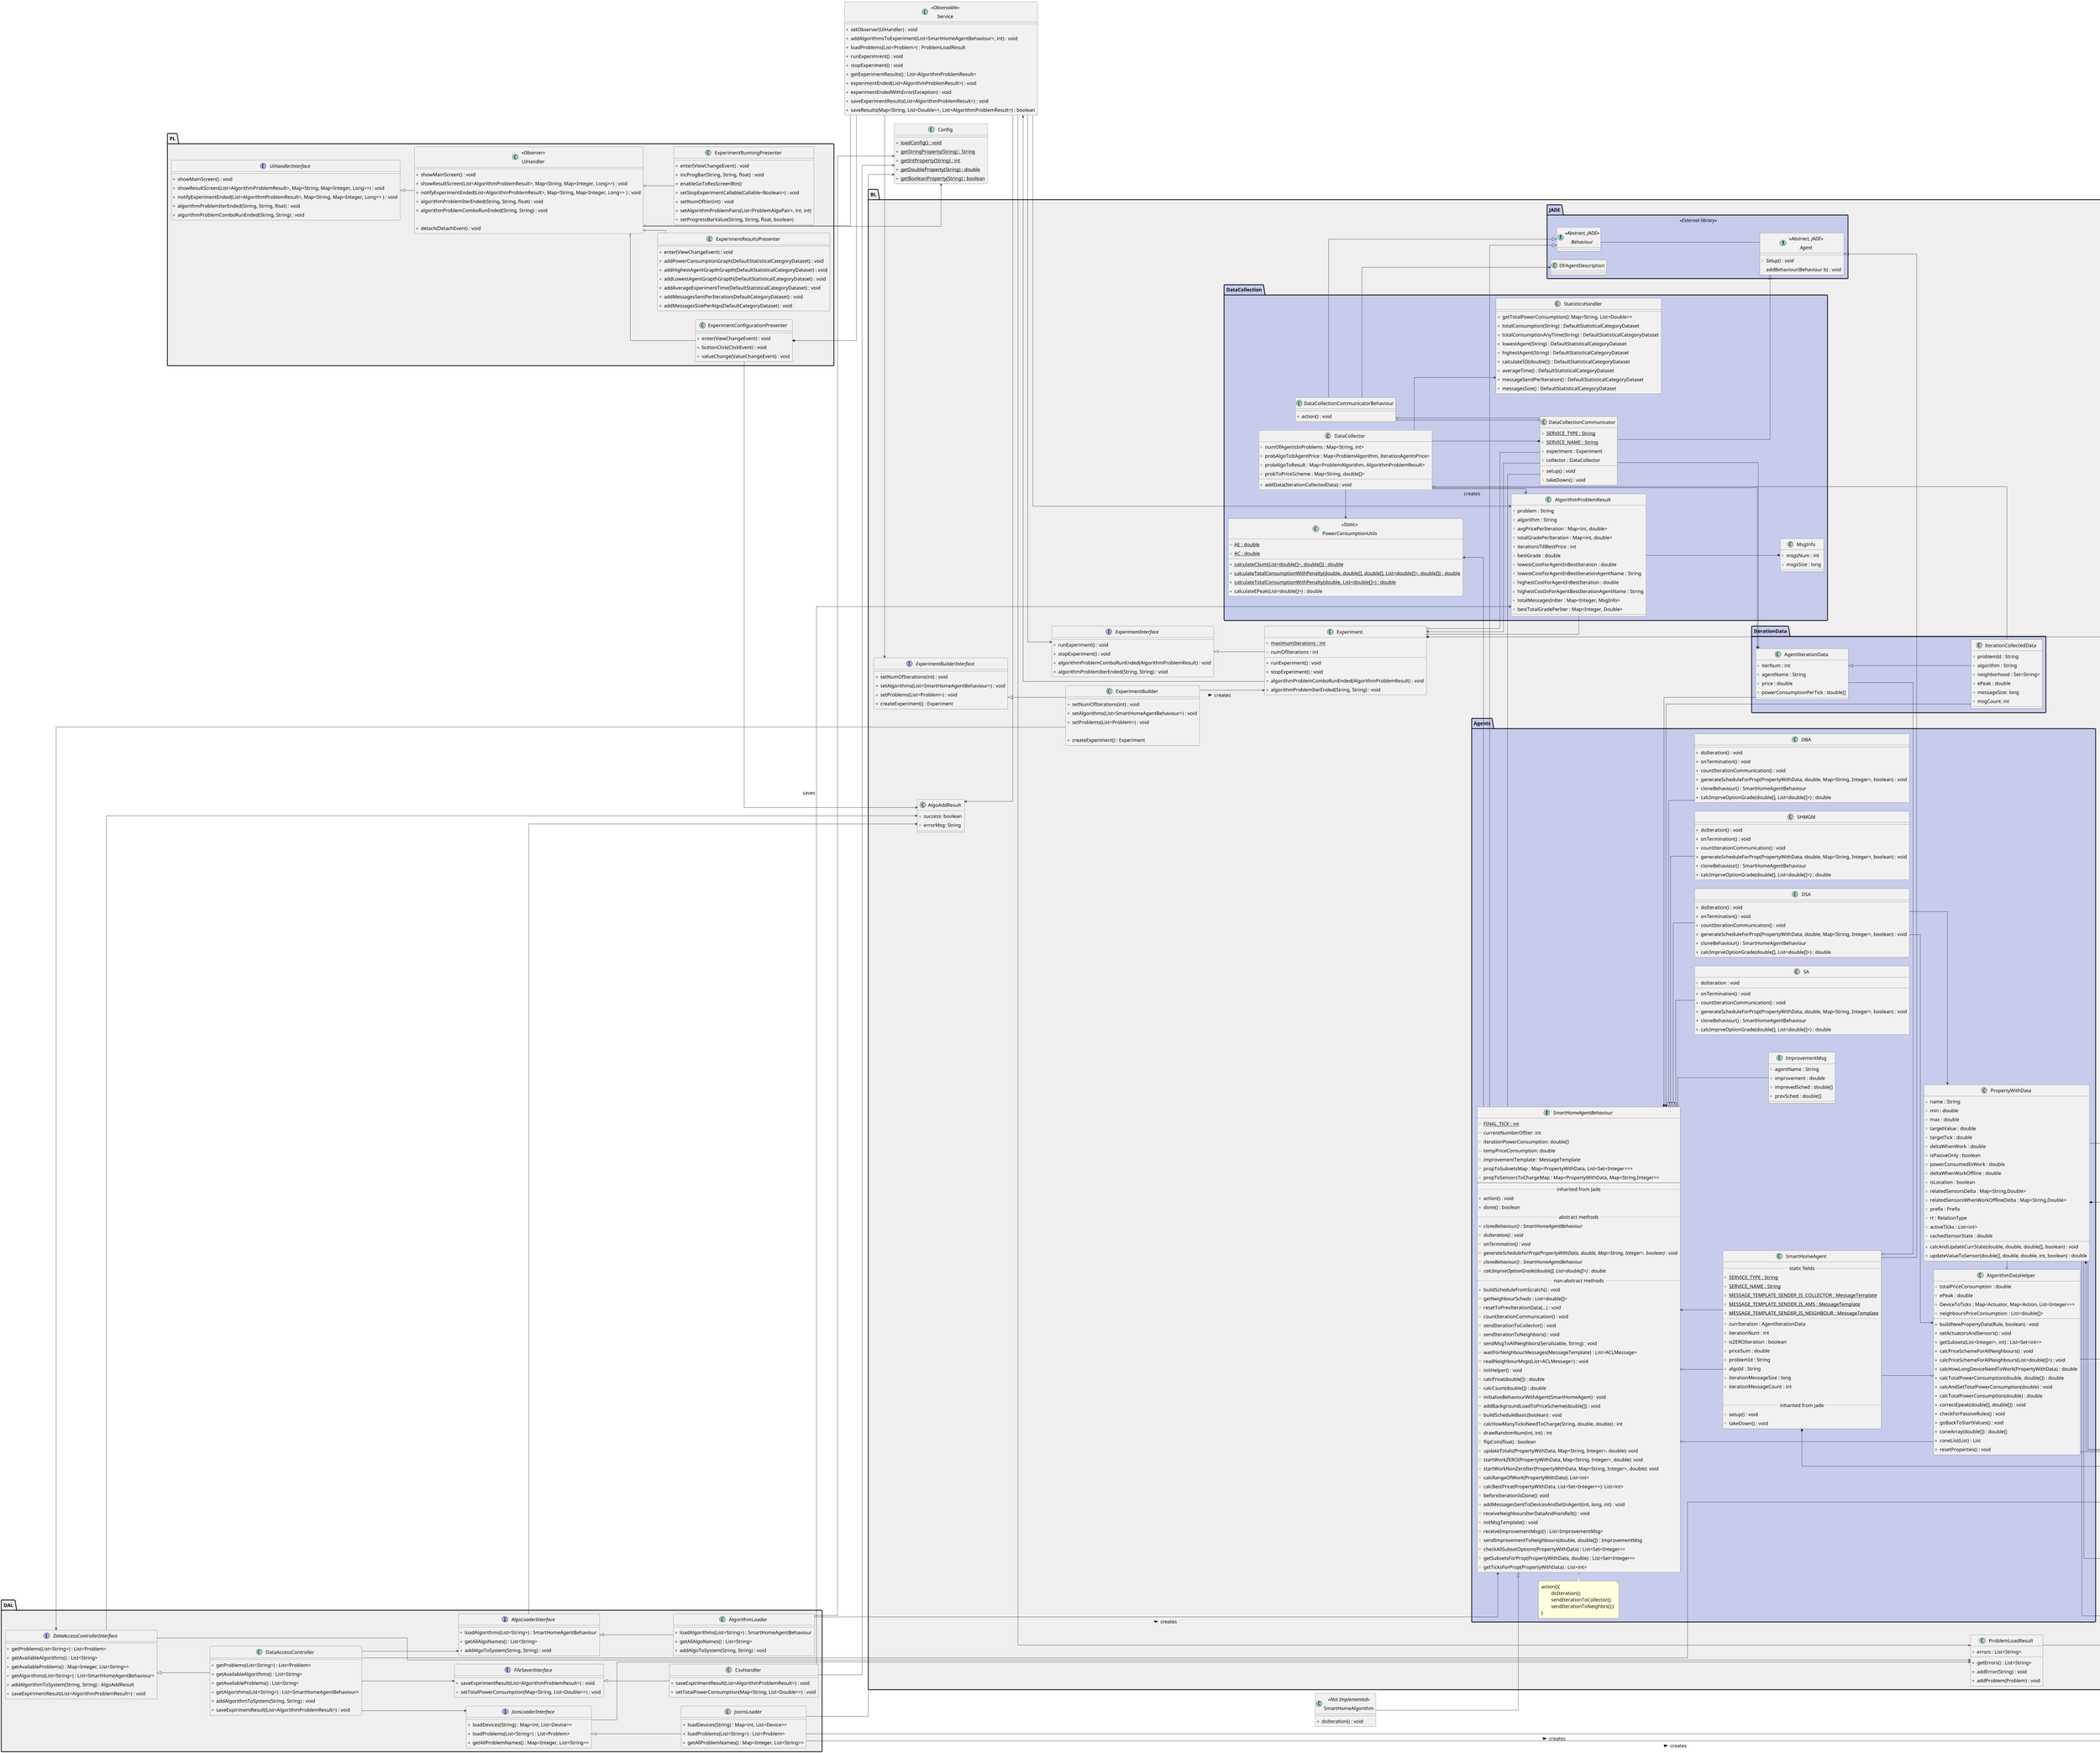 @startuml
scale 0.5
skinparam linetype ortho
skinparam pageExternalColor white
skinparam dpi 90
left to right direction
skinparam classFontSize 20
skinparam DefaultFontSize 20
skinparam PackageBorderThickness 3
skinparam Padding 5

package BL #efefef{

	package JADE <<External library>> #c7cced{

		abstract class Agent <<Abstract, JADE>> {
		    {abstract} #Setup() : void
		    addBehaviour(Behaviour b) : void
		}

		abstract class Behaviour <<Abstract, JADE>>
		Behaviour -- Agent

		class DFAgentDescription
	}

	package DataObjects #c7cced{
		together {
			class Device {
				+name : String
				+subtype : String
				+location : String
			}

			class Sensor {
				+currState : double
				+sensingProperties : List<String>
				+change(double) : void
			}

			class Actuator {
				+act(Map<Sensor, double>) : void
			}
		}

		together {
			class Effect {
				+property : String
				+delta : double
			}

			class Action {
				+name : String
				+powerConsumption : double
			}
		}

		together {
			enum RelationType {
			EQ
			GEQ
			LEQ
			GT
			LT
			}

			enum Prefix {
				BEFORE
				AFTER
				AT
			}

			class Rule {
				+isActive : boolean
				+property : String
				+ruleValue : double
				+relationValue : double
				+location : String
				+prefixType : PrefixType
				+prefix : Prefix
			}
		}

		'agentdata and problem'
		together {
			class AgentData {
				+name : String
				+backgroundLoad : double[Problem.horizon]
				+priceSchema : double[Problem.horizon]
				+houseType : int
				+numOfIterations : int
				+priceScheme : double[]
				+granularity : int
			}

			class Problem {
				id : String
				allDevices : Map<Integer, List<Device>>
				horizon : int
				granularity : int
				priceScheme : double[horizon]
			}
		}

		Device <|- Sensor
		Device <|-- Actuator

		Action *-down- Effect
		Actuator *-down- Action

		Problem *-- AgentData
		Problem *-- Device
		AgentData *-- Sensor
		AgentData *-- Actuator
		AgentData *-down- AgentData
		AgentData *- Rule

		Prefix <-- Rule
		RelationType <-- Rule
		Rule o-- Device
	}

	package Agents #c7cced{

		'helpers'
		together {
			class AlgorithmDataHelper {
				+totalPriceConsumption : double
				+ePeak : double
				+DeviceToTicks : Map<Actuator, Map<Action, List<Integer>>>
				+neighboursPriceConsumption : List<double[]>
				
				+buildNewPropertyData(Rule, boolean) : void
				+setActuatorsAndSensors() : void
				+getSubsets(List<Integer>, int) : List<Set<int>>
				+calcPriceSchemeForAllNeighbours() : void
				+calcPriceSchemeForAllNeighbours(List<double[]>) : void
				+calcHowLongDeviceNeedToWork(PropertyWithData) : double
				+calcTotalPowerConsumption(double, double[]) : double
				+calcAndSetTotalPowerConsumption(double) : void
				+calcTotalPowerConsumption(double) : double
				+correctEpeak(double[], double[]) : void
				+checkForPassiveRules() : void
				+goBackToStartValues() : void
				+coneArray(double[]) : double[]
				+coneList(List) : List
				+resetProperties() : void
			}

			class PropertyWithData {
				+name : String
				+min : double
				+max : double
				+targetValue : double
				+targetTick : double
				+deltaWhenWork : double
				+isPasiveOnly : boolean
				+powerConsumedInWork : double
				+deltaWhenWorkOffline : double
				+isLocation : boolean
				+relatedSensorsDelta : Map<String,Double>
				+relatedSensorsWhenWorkOfflineDelta : Map<String,Double>
				+prefix : Prefix
				+rt : RelationType
				+activeTicks : List<int>
				+cachedSensorState : double

				+calcAndUpdateCurrState(double, double, double[], boolean) : void
				+updateValueToSensor(double[], double, double, int, boolean) : double
			}
		}

		'agent'
		together {
			class SmartHomeAgent {
				..static fields..
				+{static} SERVICE_TYPE : String
				+{static} SERVICE_NAME : String
				+{static} MESSAGE_TEMPLATE_SENDER_IS_COLLECTOR : MessageTemplate
				+{static} MESSAGE_TEMPLATE_SENDER_IS_AMS : MessageTemplate
				+{static} MESSAGE_TEMPLATE_SENDER_IS_NEIGHBOUR : MessageTemplate
				..
				+currIteration : AgentIterationData
				+iterationNum : int
				+isZEROIteration : boolean
				+priceSum : double
				+problemId : String
				+algoId : String
				+iterationMessageSize : long
				+iterationMessageCount : int

				..inharited from Jade..
				#setup() : void
				#takeDown() : void
			}


			abstract class SmartHomeAgentBehaviour {
				#{static} FINAL_TICK : int
				#currentNumberOfIter: int
				#iterationPowerConsumption: double[]
				#tempPriceConsumption: double
				#improvementTemplate : MessageTemplate
				#propToSubsetsMap : Map<PropertyWithData, List<Set<Integer>>>
				#propToSensorsToChargeMap : Map<PropertyWithData, Map<String,Integer>>
				--
				..inharited from Jade..
				+action() : void
				+done() : boolean
				..abstract methods..
				+{abstract} cloneBehaviour() : SmartHomeAgentBehaviour
				#{abstract} doIteration() : void
				#{abstract} onTermination() : void
				#{abstract} generateScheduleForProp(PropertyWithData, double, Map<String, Integer>, boolean) : void
				#{abstract} cloneBehaviour() : SmartHomeAgentBehaviour
				#{abstract} calcImprveOptionGrade(double[], List<double[]>) : double
				..non-abstract methods..
				+buildScheduleFromScratch() : void
				#getNeighbourScheds : List<double[]>
				#resetToPrevIterationData(...) : void
				#countIterationCommunication() : void
				#sendIterationToCollector() : void
				#sendIterationToNeighbors() : void
				#sendMsgToAllNeighbors(Serializable, String) : void
				#waitForNeighbourMessages(MessageTemplate) : List<ACLMessage>
				#readNeighbourMsgs(List<ACLMessage>) : void
				#initHelper() : void
				#calcPrice(double[]) : double
				#calcCsum(double[]) : double
				#initializeBehaviourWithAgent(SmartHomeAgent) : void
				#addBackgroundLoadToPriceScheme(double[]) : void
				#buildScheduleBasic(boolean) : void
				#calcHowManyTicksNeedToCharge(String, double, double) : int
				#drawRandomNum(int, int) : int
				#flipCoin(float) : boolean
				#updateTotals(PropertyWithData, Map<String, Integer>, double): void
				#startWorkZERO(PropertyWithData, Map<String, Integer>, double): void
				#startWorkNonZeroIter(PropertyWithData, Map<String, Integer>, double): void
				#calcRangeOfWork(PropertyWithData): List<int>
				#calcBestPrice(PropertyWithData, List<Set<Integer>>): List<int>
				#beforeIterationIsDone(): void
				#addMessagesSentToDevicesAndSetInAgent(int, long, int) : void
				#receiveNeighboursIterDataAndHandleIt() : void
				#initMsgTemplate() : void
				#receiveImprovementMsgs() : List<ImprovementMsg>
				#sendImprovementToNeighbours(double, double[]) : ImprovementMsg
				#checkAllSubsetOptions(PropertyWithData) : List<Set<Integer>>
				#getSubsetsForProp(PropertyWithData, double) : List<Set<Integer>>
				#getTicksForProp(PropertyWithData) : List<int>
			}
		}

		Note "action(){\n\tdoIteration();\n\tsendIterationToCollector();\n\tsendIterationToNeighbrs();}\n}" as smabNote
		
		'algos:'
		together {
			class SHMGM {
				+doIteration() : void
				+onTermination() : void
				+countIterationCommunication() : void
				+generateScheduleForProp(PropertyWithData, double, Map<String, Integer>, boolean) : void
				+cloneBehaviour() : SmartHomeAgentBehaviour
				+calcImprveOptionGrade(double[], List<double[]>) : double
			}

			class DSA {
				+doIteration() : void
				+onTermination() : void
				+countIterationCommunication() : void
				+generateScheduleForProp(PropertyWithData, double, Map<String, Integer>, boolean) : void
				+cloneBehaviour() : SmartHomeAgentBehaviour
				+calcImprveOptionGrade(double[], List<double[]>) : double
			}

			class SA {
				+doIteration : void
				+onTermination() : void
				+countIterationCommunication() : void
				+generateScheduleForProp(PropertyWithData, double, Map<String, Integer>, boolean) : void
				+cloneBehaviour() : SmartHomeAgentBehaviour
				+calcImprveOptionGrade(double[], List<double[]>) : double
			}

			class DBA {
				+doIteration() : void
				+onTermination() : void
				+countIterationCommunication() : void
				+generateScheduleForProp(PropertyWithData, double, Map<String, Integer>, boolean) : void
				+cloneBehaviour() : SmartHomeAgentBehaviour
				+calcImprveOptionGrade(double[], List<double[]>) : double
			}
		}

		class ImprovementMsg {
			+agentName : String
			+improvement : double
			+imprevedSched : double[]
			+prevSched : double[]
		}


		Agent <|-- SmartHomeAgent
		SmartHomeAgentBehaviour --|> Behaviour
		SmartHomeAgent --> SmartHomeAgentBehaviour

		SmartHomeAgentBehaviour . smabNote

		SmartHomeAgentBehaviour <|-- SHMGM
		SmartHomeAgentBehaviour <|-- DSA
		SmartHomeAgentBehaviour <|-- SA
		SmartHomeAgentBehaviour <|-- DBA

		SmartHomeAgentBehaviour o-- SmartHomeAgent
		SmartHomeAgentBehaviour o-- AlgorithmDataHelper
		SmartHomeAgentBehaviour o-- ImprovementMsg

		DSA --> AlgorithmDataHelper
		DSA --> PropertyWithData

		AlgorithmDataHelper o- PropertyWithData
		AlgorithmDataHelper o-- SmartHomeAgent

		PropertyWithData *-up- Sensor
		PropertyWithData *- Actuator
	}

	package IterationData #c7cced{

		class AgentIterationData {
			+iterNum : int
			+agentName : String
			+price : double
			+powerConsumptionPerTick : double[]
		}

		class IterationCollectedData {
			+problemId : String
			+algorithm : String
			+neighborhood : Set<String>
			+ePeak : double
			+messageSize: long
			+msgCount: int
		} 

		AgentIterationData <|-- IterationCollectedData
	}

	package DataCollection #c7cced{

		class PowerConsumptionUtils <<Static>> {
			+{static} AE : double
			+{static} AC : double
			+{static} calculateCSum(List<double[]>, double[]) : double
			+{static} calculateTotalConsumptionWithPenalty(double, double[], double[], List<double[]>, double[]) : double
			+{static} calculateTotalConsumptionWithPenalty(double, List<double[]>) : double
			+calculateEPeak(List<double[]>) : double
		}

		'collectors'
		together {
			class DataCollector {
			    +numOfAgentsInProblems : Map<String, int>
			    +probAlgoToItAgentPrice : Map<ProblemAlgorithm, IterationAgentsPrice>
			    +probAlgoToResult : Map<ProblemAlgorithm, AlgorithmProblemResult>
			    +probToPriceScheme : Map<String, double[]>

			    +addData(IterationCollectedData) : void    
			}

			class DataCollectionCommunicator {
				+{static} SERVICE_TYPE : String
				+{static} SERVICE_NAME : String
				+experiment : Experiment
				+collector : DataCollector

				#setup() : void
				#takeDown() : void
			}

			class DataCollectionCommunicatorBehaviour {
				+action() : void
			}
		}

		class StatisticsHandler {
			+getTotalPowerConsumption(): Map<String, List<Double>>
			+totalConsumption(String) : DefaultStatisticalCategoryDataset
			+totalConsumptionAnyTime(String) : DefaultStatisticalCategoryDataset
			+lowestAgent(String) : DefaultStatisticalCategoryDataset
			+highestAgent(String) : DefaultStatisticalCategoryDataset
			+calculateSD(double[]) : DefaultStatisticalCategoryDataset
			+averageTime() : DefaultStatisticalCategoryDataset
			+messageSendPerIteration() : DefaultStatisticalCategoryDataset
			+messagesSize() : DefaultStatisticalCategoryDataset
		}

		class AlgorithmProblemResult {
			+problem : String
			+algorithm : String
			+avgPricePerIteration : Map<int, double>
			+totalGradePerIteration : Map<int, double>
			+iterationsTillBestPrice : int
			+bestGrade : double
			+lowestCostForAgentInBestIteration : double
			+lowestCostForAgentInBestIterationAgentName : String
			+highestCostForAgentInBestIteration : double
			+highestCostInForAgentBestIterationAgentName : String
			+totalMessagesInIter : Map<Integer, MsgInfo>
			+bestTotalGradePerIter : Map<Integer, Double>
		}

		class MsgInfo {
			+msgsNum : int
			+msgsSize : long
		}

		AlgorithmProblemResult --* MsgInfo

		DataCollector --* DataCollectionCommunicator
		DataCollector o-- IterationCollectedData
		DataCollectionCommunicatorBehaviour --|> Behaviour
		DataCollectionCommunicatorBehaviour --o DataCollectionCommunicator
		DataCollectionCommunicatorBehaviour o-- DataCollectionCommunicator
		DataCollector --> StatisticsHandler
		
		DataCollector -> PowerConsumptionUtils
	}


	'experiment'
	together {
		interface ExperimentBuilderInterface {
			+setNumOfIterations(int) : void
			+setAlgorithms(List<SmartHomeAgentBehaviour>) : void
			+setProblems(List<Problem>) : void
			+createExperiment() : Experiment
		}

		class ExperimentBuilder {
			+setNumOfIterations(int) : void
			+setAlgorithms(List<SmartHomeAgentBehaviour>) : void
			+setProblems(List<Problem>) : void

			+createExperiment() : Experiment
		}

		interface ExperimentInterface {
			+runExperiment() : void
			+stopExperiment() : void
			+algorithmProblemComboRunEnded(AlgorithmProblemResult) : void
			+algorithmProblemIterEnded(String, String) : void
		}

		class Experiment {
			+{static} maximumIterations : int
			+numOfIterations : int
			+runExperiment() : void
			+stopExperiment() : void
			+algorithmProblemComboRunEnded(AlgorithmProblemResult) : void
			+algorithmProblemIterEnded(String, String) : void
		}
	}

	class AlgoAddResult {
		+success: boolean
		+errorMsg: String
	}

	class ProblemLoadResult {
		-errors : List<String>

		+getErrors() : List<String>
		+addError(String) : void
		+addProblem(Problem) : void
	}

	ExperimentInterface <|-- Experiment
	ExperimentBuilderInterface <|-- ExperimentBuilder

	ExperimentBuilder --> Experiment : creates >
	Experiment o-- DataCollectionCommunicator
	Experiment *-- Problem
	SmartHomeAgent *- AgentData
	DataCollector --> AlgorithmProblemResult : creates
	DataCollectionCommunicator --> Experiment

	Experiment o-- AlgorithmProblemResult

	DataCollectionCommunicator --  SmartHomeAgentBehaviour
	DataCollectionCommunicator --> AgentIterationData
	DataCollector --> AgentIterationData
	DataCollectionCommunicatorBehaviour --> DFAgentDescription

	SmartHomeAgentBehaviour -> PowerConsumptionUtils
	SmartHomeAgent o- AgentIterationData

	PropertyWithData -> Actuator
	PropertyWithData --> Sensor
	PropertyWithData --> Prefix
	PropertyWithData --> RelationType
	AlgorithmDataHelper -> Actuator
	AlgorithmDataHelper --> Sensor

	ProblemLoadResult --o Problem
}

package PL #efefef{

	interface UiHandlerInterface {
		+showMainScreen() : void
		+showResultScreen(List<AlgorithmProblemResult>, Map<String, Map<Integer, Long>>) : void
		+notifyExperimentEnded(List<AlgorithmProblemResult>, Map<String, Map<Integer, Long>> ) : void
		+algorithmProblemIterEnded(String, String, float) : void
		+algorithmProblemComboRunEnded(String, String) : void
	}

	class UiHandler <<Observer>> {
		+showMainScreen() : void
		+showResultScreen(List<AlgorithmProblemResult>, Map<String, Map<Integer, Long>>) : void
		+notifyExperimentEnded(List<AlgorithmProblemResult>, Map<String, Map<Integer, Long>> ) : void
		+algorithmProblemIterEnded(String, String, float) : void
		+algorithmProblemComboRunEnded(String, String) : void

		+detach(DetachEvent) : void
	}

    class ExperimentConfigurationPresenter {
        +enter(ViewChangeEvent) : void
        +buttonClick(ClickEvent) : void
        +valueChange(ValueChangeEvent) : void
    }

    class ExperimentResultsPresenter {
        +enter(ViewChangeEvent) : void
        +addPowerConsumptionGraph(DefaultStatisticalCategoryDataset) : void
        +addHighestAgentGrapthGrapth(DefaultStatisticalCategoryDataset) : void
        +addLowestAgentGrapthGrapth(DefaultStatisticalCategoryDataset) : void
        +addAverageExperimentTime(DefaultStatisticalCategoryDataset) : void
        +addMessagesSentPerIteration(DefaultCategoryDataset) : void
        +addMessagesSizePerAlgo(DefaultCategoryDataset) : void
    }

    class ExperimentRunningPresenter {
        +enter(ViewChangeEvent) : void
        +incProgBar(String, String, float) : void
        +enableGoToResScreenBtn()
        +setStopExperimentCallable(Callable<Boolean>) : void
        +setNumOfIter(int) : void
        +setAlgorithmProblemPairs(List<ProblemAlgoPair>, int, int)
        +setProgressBarValue(String, String, float, boolean)
    }

	UiHandlerInterface <|-- UiHandler
	UiHandler o-- ExperimentRunningPresenter
	UiHandler o-- ExperimentResultsPresenter
	UiHandler o-- ExperimentConfigurationPresenter

}

package DAL #efefef{

    interface FileSaverInterface {
    	+saveExpirimentResult(List<AlgorithmProblemResult>) : void
    	+setTotalPowerConsumption(Map<String, List<Double>>) : void
    }

	class CsvHandler {
    	+saveExpirimentResult(List<AlgorithmProblemResult>) : void
    	+setTotalPowerConsumption(Map<String, List<Double>>) : void
	}

    interface JsonLoaderInterface {
        +loadDevices(String) : Map<int, List<Device>>
        +loadProblems(List<String>) : List<Problem>
        +getAllProblemNames() : Map<Integer, List<String>>
    }

	class JsonsLoader {
		+loadDevices(String) : Map<int, List<Device>>
        +loadProblems(List<String>) : List<Problem>
        +getAllProblemNames() : Map<Integer, List<String>>
	}

    interface AlgoLoaderInterface {
		+loadAlgorithms(List<String>) : SmartHomeAgentBehaviour
        +getAllAlgoNames() : List<String>
        +addAlgoToSystem(String, String) : void
    }

	class AlgorithmLoader {
		+loadAlgorithms(List<String>) : SmartHomeAgentBehaviour
        +getAllAlgoNames() : List<String>
        +addAlgoToSystem(String, String) : void
	}

    interface DataAccessControllerInterface {
        +getProblems(List<String>) : List<Problem>
        +getAvailableAlgorithms() : List<String>
        +getAvailableProblems() : Map<Integer, List<String>>
        +getAlgorithms(List<String>) : List<SmartHomeAgentBehaviour>
        +addAlgorithmToSystem(String, String) : AlgoAddResult
        +saveExpirimentResult(List<AlgorithmProblemResult>) : void
    }

	class DataAccessController {
		+getProblems(List<String>) : List<Problem>
		+getAvailableAlgorithms() : List<String>
        +getAvailableProblems() : List<String>
		+getAlgorithms(List<String>) : List<SmartHomeAgentBehaviour>
		+addAlgorithmToSystem(String, String) : void
		+saveExpirimentResult(List<AlgorithmProblemResult>) : void
	}

	DataAccessController --> AlgoLoaderInterface
	DataAccessController --> JsonLoaderInterface
	DataAccessController --> FileSaverInterface

	JsonLoaderInterface <|-- JsonsLoader
	AlgoLoaderInterface <|-- AlgorithmLoader
	DataAccessControllerInterface <|-- DataAccessController
	FileSaverInterface <|-- CsvHandler
}

together {
	class Service <<Observable>> {
		+setObserver(UiHandler) : void
		+addAlgorithmsToExperiment(List<SmartHomeAgentBehaviour>, int) : void
		+loadProblems(List<Problem>) : ProblemLoadResult
		+runExperimrent() : void
		+stopExperiment() : void
		+getExperimentResults() : List<AlgorithmProblemResult>
	    +experimentEnded(List<AlgorithmProblemResult>) : void
	    +experimentEndedWithError(Exception) : void
	    +saveExperimentResults(List<AlgorithmProblemResult>) : void
	    +saveResults(Map<String, List<Double>>, List<AlgorithmProblemResult>) : boolean
	}

    class Config {
        +{static} loadConfig() : void
        +{static} getStringProperty(String) : String
        +{static} getIntProperty(String) : int
        +{static} getDoubleProperty(String) : double
        +{static} getBooleanProperty(String) : boolean
    }
}

class SmartHomeAlgorithm <<Not Implemented>> {
	+doIteration() : void
}

'**********out of package connections:************
Service --> ExperimentInterface
Experiment --> Service
Service --> AlgorithmProblemResult
Service --> ExperimentBuilderInterface
Service --> AlgoAddResult

JsonsLoader --> Device : creates >
JsonsLoader -> Problem : creates >
AlgorithmLoader --> SmartHomeAgentBehaviour : creates >
DataAccessController --> Problem
DataCollectionCommunicator --|> Agent

ExperimentBuilder --> DataAccessControllerInterface

CsvHandler -> AlgorithmProblemResult : saves

SmartHomeAlgorithm --|> SmartHomeAgentBehaviour

UiHandler o-- Service
ExperimentConfigurationPresenter *-- Service

SmartHomeAgentBehaviour *-- AgentIterationData
SmartHomeAgentBehaviour *-- IterationCollectedData

ExperimentConfigurationPresenter --> AlgoAddResult

AlgoLoaderInterface --> AlgoAddResult
DataAccessControllerInterface --> AlgoAddResult
DataAccessControllerInterface --> ProblemLoadResult
JsonLoaderInterface --> ProblemLoadResult

Service --> ProblemLoadResult



UiHandler --> Config
AlgorithmLoader --> Config
JsonsLoader --> Config
CsvHandler --> Config

@enduml